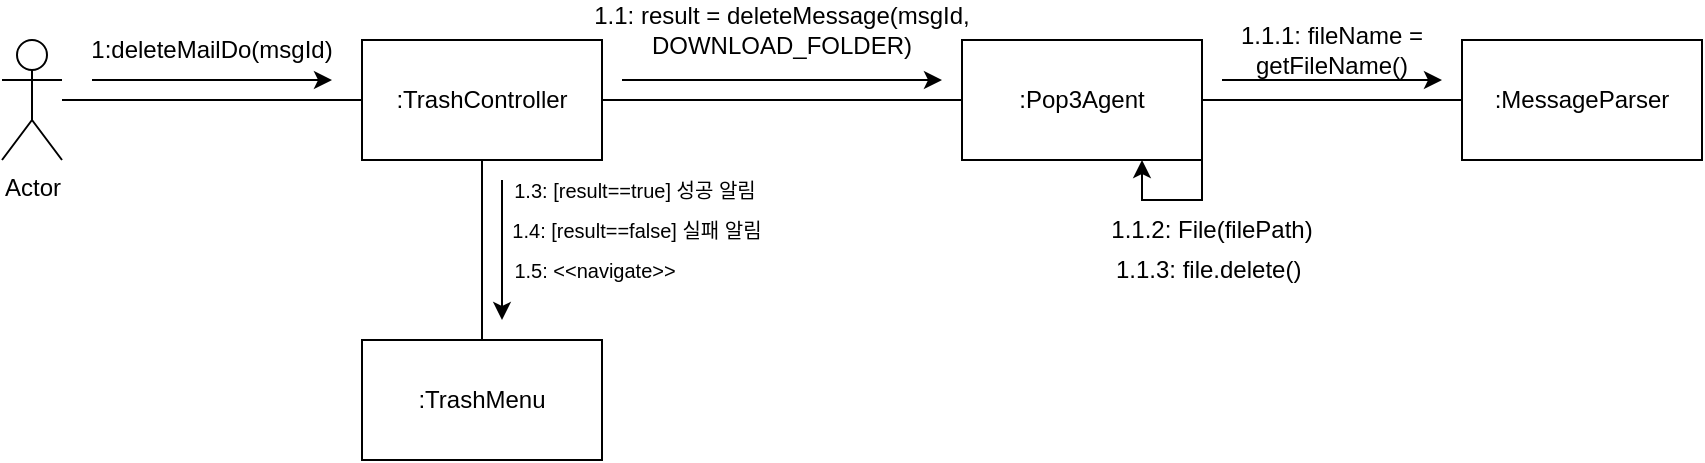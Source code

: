 <mxfile version="24.4.8" type="device">
  <diagram name="페이지-1" id="Ja1C__DSjcIJ0C1hhESr">
    <mxGraphModel dx="792" dy="1131" grid="1" gridSize="10" guides="1" tooltips="1" connect="1" arrows="1" fold="1" page="1" pageScale="1" pageWidth="827" pageHeight="1169" math="0" shadow="0">
      <root>
        <mxCell id="0" />
        <mxCell id="1" parent="0" />
        <mxCell id="cNlX0SK-06XZ1Ml3ea98-3" style="edgeStyle=orthogonalEdgeStyle;rounded=0;orthogonalLoop=1;jettySize=auto;html=1;exitX=1;exitY=0.5;exitDx=0;exitDy=0;endArrow=none;endFill=0;" parent="1" source="cNlX0SK-06XZ1Ml3ea98-1" target="cNlX0SK-06XZ1Ml3ea98-2" edge="1">
          <mxGeometry relative="1" as="geometry" />
        </mxCell>
        <mxCell id="soGLjcOrnY3rX45E8kJK-5" style="edgeStyle=orthogonalEdgeStyle;rounded=0;orthogonalLoop=1;jettySize=auto;html=1;exitX=0;exitY=0.5;exitDx=0;exitDy=0;endArrow=none;endFill=0;" parent="1" source="cNlX0SK-06XZ1Ml3ea98-1" target="soGLjcOrnY3rX45E8kJK-1" edge="1">
          <mxGeometry relative="1" as="geometry" />
        </mxCell>
        <mxCell id="cNlX0SK-06XZ1Ml3ea98-1" value=":TrashController" style="rounded=0;whiteSpace=wrap;html=1;" parent="1" vertex="1">
          <mxGeometry x="190" y="530" width="120" height="60" as="geometry" />
        </mxCell>
        <mxCell id="cNlX0SK-06XZ1Ml3ea98-5" value="" style="endArrow=classic;html=1;rounded=0;" parent="1" edge="1">
          <mxGeometry width="50" height="50" relative="1" as="geometry">
            <mxPoint x="55" y="550" as="sourcePoint" />
            <mxPoint x="175" y="550" as="targetPoint" />
          </mxGeometry>
        </mxCell>
        <mxCell id="cNlX0SK-06XZ1Ml3ea98-6" value="1:deleteMailDo(msgId)" style="text;html=1;align=center;verticalAlign=middle;whiteSpace=wrap;rounded=0;" parent="1" vertex="1">
          <mxGeometry x="20" y="520" width="190" height="30" as="geometry" />
        </mxCell>
        <mxCell id="cNlX0SK-06XZ1Ml3ea98-13" value="" style="endArrow=classic;html=1;rounded=0;" parent="1" edge="1">
          <mxGeometry width="50" height="50" relative="1" as="geometry">
            <mxPoint x="320" y="550" as="sourcePoint" />
            <mxPoint x="480" y="550" as="targetPoint" />
          </mxGeometry>
        </mxCell>
        <mxCell id="cNlX0SK-06XZ1Ml3ea98-14" value="1.1: result = deleteMessage(msgId, DOWNLOAD_FOLDER)" style="text;html=1;align=center;verticalAlign=middle;whiteSpace=wrap;rounded=0;" parent="1" vertex="1">
          <mxGeometry x="300" y="510" width="200" height="30" as="geometry" />
        </mxCell>
        <mxCell id="hDBwHiQ_6nEI-x_y-Ero-1" value=":MessageParser" style="rounded=0;whiteSpace=wrap;html=1;" parent="1" vertex="1">
          <mxGeometry x="740" y="530" width="120" height="60" as="geometry" />
        </mxCell>
        <mxCell id="hDBwHiQ_6nEI-x_y-Ero-3" value="" style="endArrow=classic;html=1;rounded=0;" parent="1" edge="1">
          <mxGeometry width="50" height="50" relative="1" as="geometry">
            <mxPoint x="620" y="550" as="sourcePoint" />
            <mxPoint x="730" y="550" as="targetPoint" />
          </mxGeometry>
        </mxCell>
        <mxCell id="hDBwHiQ_6nEI-x_y-Ero-4" value="1.1.1: fileName = getFileName()" style="text;html=1;align=center;verticalAlign=middle;whiteSpace=wrap;rounded=0;" parent="1" vertex="1">
          <mxGeometry x="620" y="520" width="110" height="30" as="geometry" />
        </mxCell>
        <mxCell id="hDBwHiQ_6nEI-x_y-Ero-7" value="" style="endArrow=classic;html=1;rounded=0;" parent="1" source="cNlX0SK-06XZ1Ml3ea98-2" edge="1">
          <mxGeometry width="50" height="50" relative="1" as="geometry">
            <mxPoint x="680" y="570" as="sourcePoint" />
            <mxPoint x="570" y="570" as="targetPoint" />
          </mxGeometry>
        </mxCell>
        <mxCell id="soGLjcOrnY3rX45E8kJK-1" value="Actor" style="shape=umlActor;verticalLabelPosition=bottom;verticalAlign=top;html=1;outlineConnect=0;" parent="1" vertex="1">
          <mxGeometry x="10" y="530" width="30" height="60" as="geometry" />
        </mxCell>
        <mxCell id="soGLjcOrnY3rX45E8kJK-7" style="edgeStyle=orthogonalEdgeStyle;rounded=0;orthogonalLoop=1;jettySize=auto;html=1;exitX=1;exitY=0.5;exitDx=0;exitDy=0;entryX=0;entryY=0.5;entryDx=0;entryDy=0;endArrow=none;endFill=0;" parent="1" source="cNlX0SK-06XZ1Ml3ea98-2" target="hDBwHiQ_6nEI-x_y-Ero-1" edge="1">
          <mxGeometry relative="1" as="geometry" />
        </mxCell>
        <mxCell id="cNlX0SK-06XZ1Ml3ea98-2" value=":Pop3Agent" style="rounded=0;whiteSpace=wrap;html=1;" parent="1" vertex="1">
          <mxGeometry x="490" y="530" width="120" height="60" as="geometry" />
        </mxCell>
        <mxCell id="soGLjcOrnY3rX45E8kJK-17" value="" style="endArrow=none;html=1;rounded=0;entryX=0.5;entryY=0;entryDx=0;entryDy=0;exitX=0.5;exitY=1;exitDx=0;exitDy=0;endFill=0;" parent="1" edge="1" target="454g3waXnRirxC_wHJ1Z-1" source="cNlX0SK-06XZ1Ml3ea98-1">
          <mxGeometry width="50" height="50" relative="1" as="geometry">
            <mxPoint x="170" y="570" as="sourcePoint" />
            <mxPoint x="60" y="570" as="targetPoint" />
          </mxGeometry>
        </mxCell>
        <mxCell id="soGLjcOrnY3rX45E8kJK-19" value="&lt;font style=&quot;font-size: 10px;&quot;&gt;1.3: [result==true] 성공 알림&lt;/font&gt;" style="text;html=1;align=center;verticalAlign=middle;whiteSpace=wrap;rounded=0;" parent="1" vertex="1">
          <mxGeometry x="259" y="590" width="135" height="30" as="geometry" />
        </mxCell>
        <mxCell id="gI_39uLeY-2mzvwiVGCw-2" value="" style="endArrow=classic;html=1;rounded=0;exitX=1;exitY=1;exitDx=0;exitDy=0;entryX=0.75;entryY=1;entryDx=0;entryDy=0;" parent="1" source="cNlX0SK-06XZ1Ml3ea98-2" target="cNlX0SK-06XZ1Ml3ea98-2" edge="1">
          <mxGeometry width="50" height="50" relative="1" as="geometry">
            <mxPoint x="594.16" y="600" as="sourcePoint" />
            <mxPoint x="550" y="601.74" as="targetPoint" />
            <Array as="points">
              <mxPoint x="610" y="610" />
              <mxPoint x="580" y="610" />
            </Array>
          </mxGeometry>
        </mxCell>
        <mxCell id="gI_39uLeY-2mzvwiVGCw-4" value="1.1.2: File(filePath)" style="text;html=1;align=center;verticalAlign=middle;whiteSpace=wrap;rounded=0;" parent="1" vertex="1">
          <mxGeometry x="560" y="610" width="110" height="30" as="geometry" />
        </mxCell>
        <mxCell id="gI_39uLeY-2mzvwiVGCw-6" value="1.1.3: file.delete()&amp;nbsp;" style="text;html=1;align=center;verticalAlign=middle;whiteSpace=wrap;rounded=0;" parent="1" vertex="1">
          <mxGeometry x="565" y="630" width="100" height="30" as="geometry" />
        </mxCell>
        <mxCell id="gI_39uLeY-2mzvwiVGCw-7" value="&lt;font style=&quot;font-size: 10px;&quot;&gt;1.4: [result==false] 실패 알림&lt;/font&gt;" style="text;html=1;align=center;verticalAlign=middle;whiteSpace=wrap;rounded=0;" parent="1" vertex="1">
          <mxGeometry x="260" y="610" width="135" height="30" as="geometry" />
        </mxCell>
        <mxCell id="454g3waXnRirxC_wHJ1Z-1" value=":TrashMenu" style="rounded=0;whiteSpace=wrap;html=1;" vertex="1" parent="1">
          <mxGeometry x="190" y="680" width="120" height="60" as="geometry" />
        </mxCell>
        <mxCell id="454g3waXnRirxC_wHJ1Z-2" value="" style="endArrow=classic;html=1;rounded=0;" edge="1" parent="1">
          <mxGeometry width="50" height="50" relative="1" as="geometry">
            <mxPoint x="260" y="600" as="sourcePoint" />
            <mxPoint x="260" y="670" as="targetPoint" />
          </mxGeometry>
        </mxCell>
        <mxCell id="454g3waXnRirxC_wHJ1Z-4" value="&lt;font style=&quot;font-size: 10px;&quot;&gt;1.5: &amp;lt;&amp;lt;navigate&amp;gt;&amp;gt;&lt;/font&gt;" style="text;html=1;align=center;verticalAlign=middle;whiteSpace=wrap;rounded=0;" vertex="1" parent="1">
          <mxGeometry x="246" y="630" width="121" height="30" as="geometry" />
        </mxCell>
      </root>
    </mxGraphModel>
  </diagram>
</mxfile>
